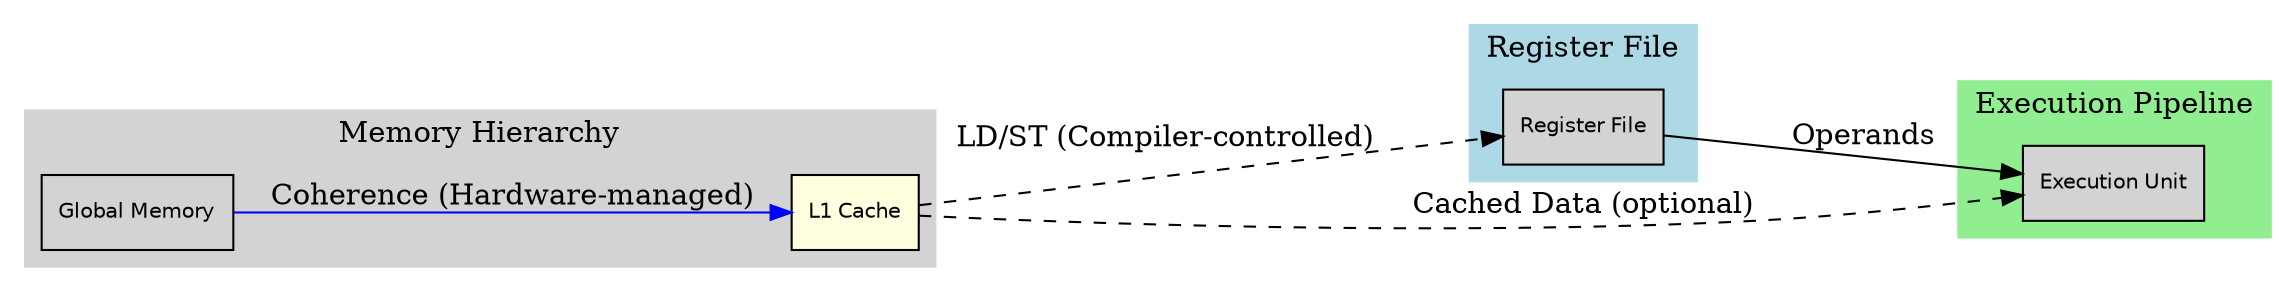 
   digraph TraditionalOperandDelivery {
     rankdir=LR;       
     node [shape=box, style=filled, fontname="Helvetica", fontsize=10];

     subgraph cluster_memory {
       label="Memory Hierarchy";                     
       style=filled;
       color=lightgray;
       GMEM [label="Global Memory"];
       L1 [label="L1 Cache", fillcolor=lightyellow]; 
     }

     subgraph cluster_registers {
       label="Register File";                        
       style=filled;
       color=lightblue;
       RF [label="Register File"]; 
     }                 

     subgraph cluster_execution {
       label="Execution Pipeline";
       style=filled;
       color=lightgreen;
       EU [label="Execution Unit"];
     }

     GMEM -> L1 [label="Coherence (Hardware-managed)", color=blue];
     L1 -> RF [label="LD/ST (Compiler-controlled)", style=dashed];
     RF -> EU [label="Operands"];
     L1 -> EU [label="Cached Data (optional)", style=dashed];
   }

